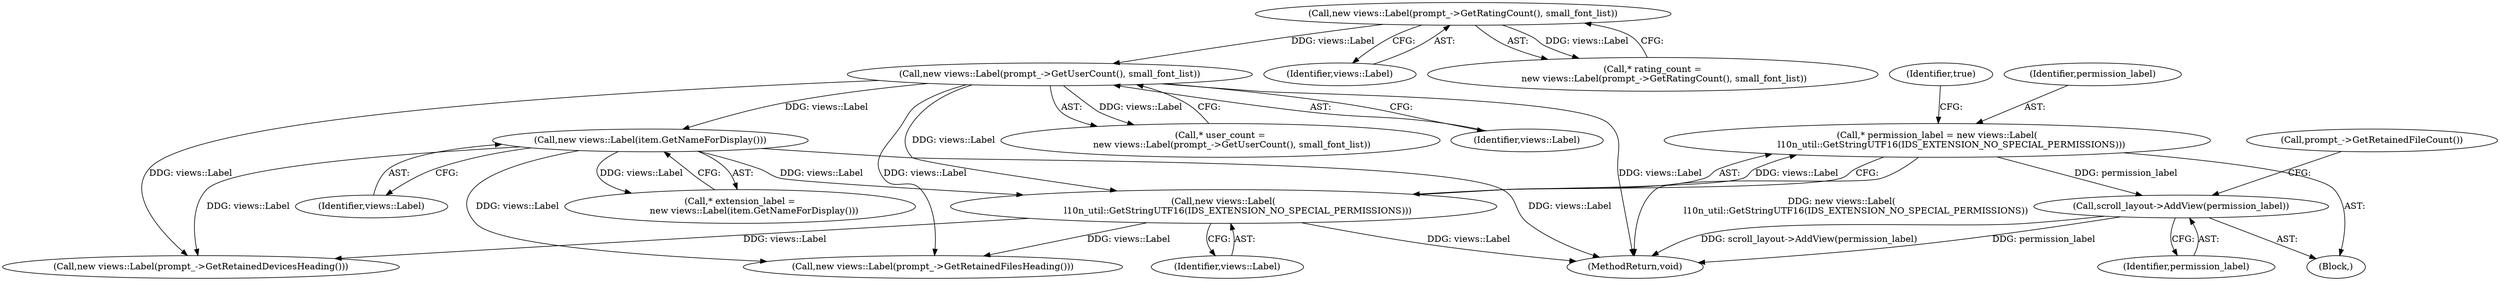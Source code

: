 digraph "0_Chrome_0a1c15fecb1240ab909e1431b6127410c3b380e0_0@pointer" {
"1000357" [label="(Call,* permission_label = new views::Label(\n          l10n_util::GetStringUTF16(IDS_EXTENSION_NO_SPECIAL_PERMISSIONS)))"];
"1000359" [label="(Call,new views::Label(\n          l10n_util::GetStringUTF16(IDS_EXTENSION_NO_SPECIAL_PERMISSIONS)))"];
"1000298" [label="(Call,new views::Label(item.GetNameForDisplay()))"];
"1000176" [label="(Call,new views::Label(prompt_->GetUserCount(), small_font_list))"];
"1000160" [label="(Call,new views::Label(prompt_->GetRatingCount(), small_font_list))"];
"1000367" [label="(Call,scroll_layout->AddView(permission_label))"];
"1000298" [label="(Call,new views::Label(item.GetNameForDisplay()))"];
"1000362" [label="(Identifier,true)"];
"1000160" [label="(Call,new views::Label(prompt_->GetRatingCount(), small_font_list))"];
"1000367" [label="(Call,scroll_layout->AddView(permission_label))"];
"1000174" [label="(Call,* user_count =\n        new views::Label(prompt_->GetUserCount(), small_font_list))"];
"1000161" [label="(Identifier,views::Label)"];
"1000368" [label="(Identifier,permission_label)"];
"1000358" [label="(Identifier,permission_label)"];
"1000357" [label="(Call,* permission_label = new views::Label(\n          l10n_util::GetStringUTF16(IDS_EXTENSION_NO_SPECIAL_PERMISSIONS)))"];
"1000177" [label="(Identifier,views::Label)"];
"1000296" [label="(Call,* extension_label =\n          new views::Label(item.GetNameForDisplay()))"];
"1000359" [label="(Call,new views::Label(\n          l10n_util::GetStringUTF16(IDS_EXTENSION_NO_SPECIAL_PERMISSIONS)))"];
"1000176" [label="(Call,new views::Label(prompt_->GetUserCount(), small_font_list))"];
"1000381" [label="(Call,new views::Label(prompt_->GetRetainedFilesHeading()))"];
"1000158" [label="(Call,* rating_count =\n        new views::Label(prompt_->GetRatingCount(), small_font_list))"];
"1000349" [label="(Block,)"];
"1000370" [label="(Call,prompt_->GetRetainedFileCount())"];
"1000299" [label="(Identifier,views::Label)"];
"1000360" [label="(Identifier,views::Label)"];
"1000428" [label="(Call,new views::Label(prompt_->GetRetainedDevicesHeading()))"];
"1000495" [label="(MethodReturn,void)"];
"1000357" -> "1000349"  [label="AST: "];
"1000357" -> "1000359"  [label="CFG: "];
"1000358" -> "1000357"  [label="AST: "];
"1000359" -> "1000357"  [label="AST: "];
"1000362" -> "1000357"  [label="CFG: "];
"1000357" -> "1000495"  [label="DDG: new views::Label(\n          l10n_util::GetStringUTF16(IDS_EXTENSION_NO_SPECIAL_PERMISSIONS))"];
"1000359" -> "1000357"  [label="DDG: views::Label"];
"1000357" -> "1000367"  [label="DDG: permission_label"];
"1000359" -> "1000360"  [label="CFG: "];
"1000360" -> "1000359"  [label="AST: "];
"1000359" -> "1000495"  [label="DDG: views::Label"];
"1000298" -> "1000359"  [label="DDG: views::Label"];
"1000176" -> "1000359"  [label="DDG: views::Label"];
"1000359" -> "1000381"  [label="DDG: views::Label"];
"1000359" -> "1000428"  [label="DDG: views::Label"];
"1000298" -> "1000296"  [label="AST: "];
"1000298" -> "1000299"  [label="CFG: "];
"1000299" -> "1000298"  [label="AST: "];
"1000296" -> "1000298"  [label="CFG: "];
"1000298" -> "1000495"  [label="DDG: views::Label"];
"1000298" -> "1000296"  [label="DDG: views::Label"];
"1000176" -> "1000298"  [label="DDG: views::Label"];
"1000298" -> "1000381"  [label="DDG: views::Label"];
"1000298" -> "1000428"  [label="DDG: views::Label"];
"1000176" -> "1000174"  [label="AST: "];
"1000176" -> "1000177"  [label="CFG: "];
"1000177" -> "1000176"  [label="AST: "];
"1000174" -> "1000176"  [label="CFG: "];
"1000176" -> "1000495"  [label="DDG: views::Label"];
"1000176" -> "1000174"  [label="DDG: views::Label"];
"1000160" -> "1000176"  [label="DDG: views::Label"];
"1000176" -> "1000381"  [label="DDG: views::Label"];
"1000176" -> "1000428"  [label="DDG: views::Label"];
"1000160" -> "1000158"  [label="AST: "];
"1000160" -> "1000161"  [label="CFG: "];
"1000161" -> "1000160"  [label="AST: "];
"1000158" -> "1000160"  [label="CFG: "];
"1000160" -> "1000158"  [label="DDG: views::Label"];
"1000367" -> "1000349"  [label="AST: "];
"1000367" -> "1000368"  [label="CFG: "];
"1000368" -> "1000367"  [label="AST: "];
"1000370" -> "1000367"  [label="CFG: "];
"1000367" -> "1000495"  [label="DDG: permission_label"];
"1000367" -> "1000495"  [label="DDG: scroll_layout->AddView(permission_label)"];
}
